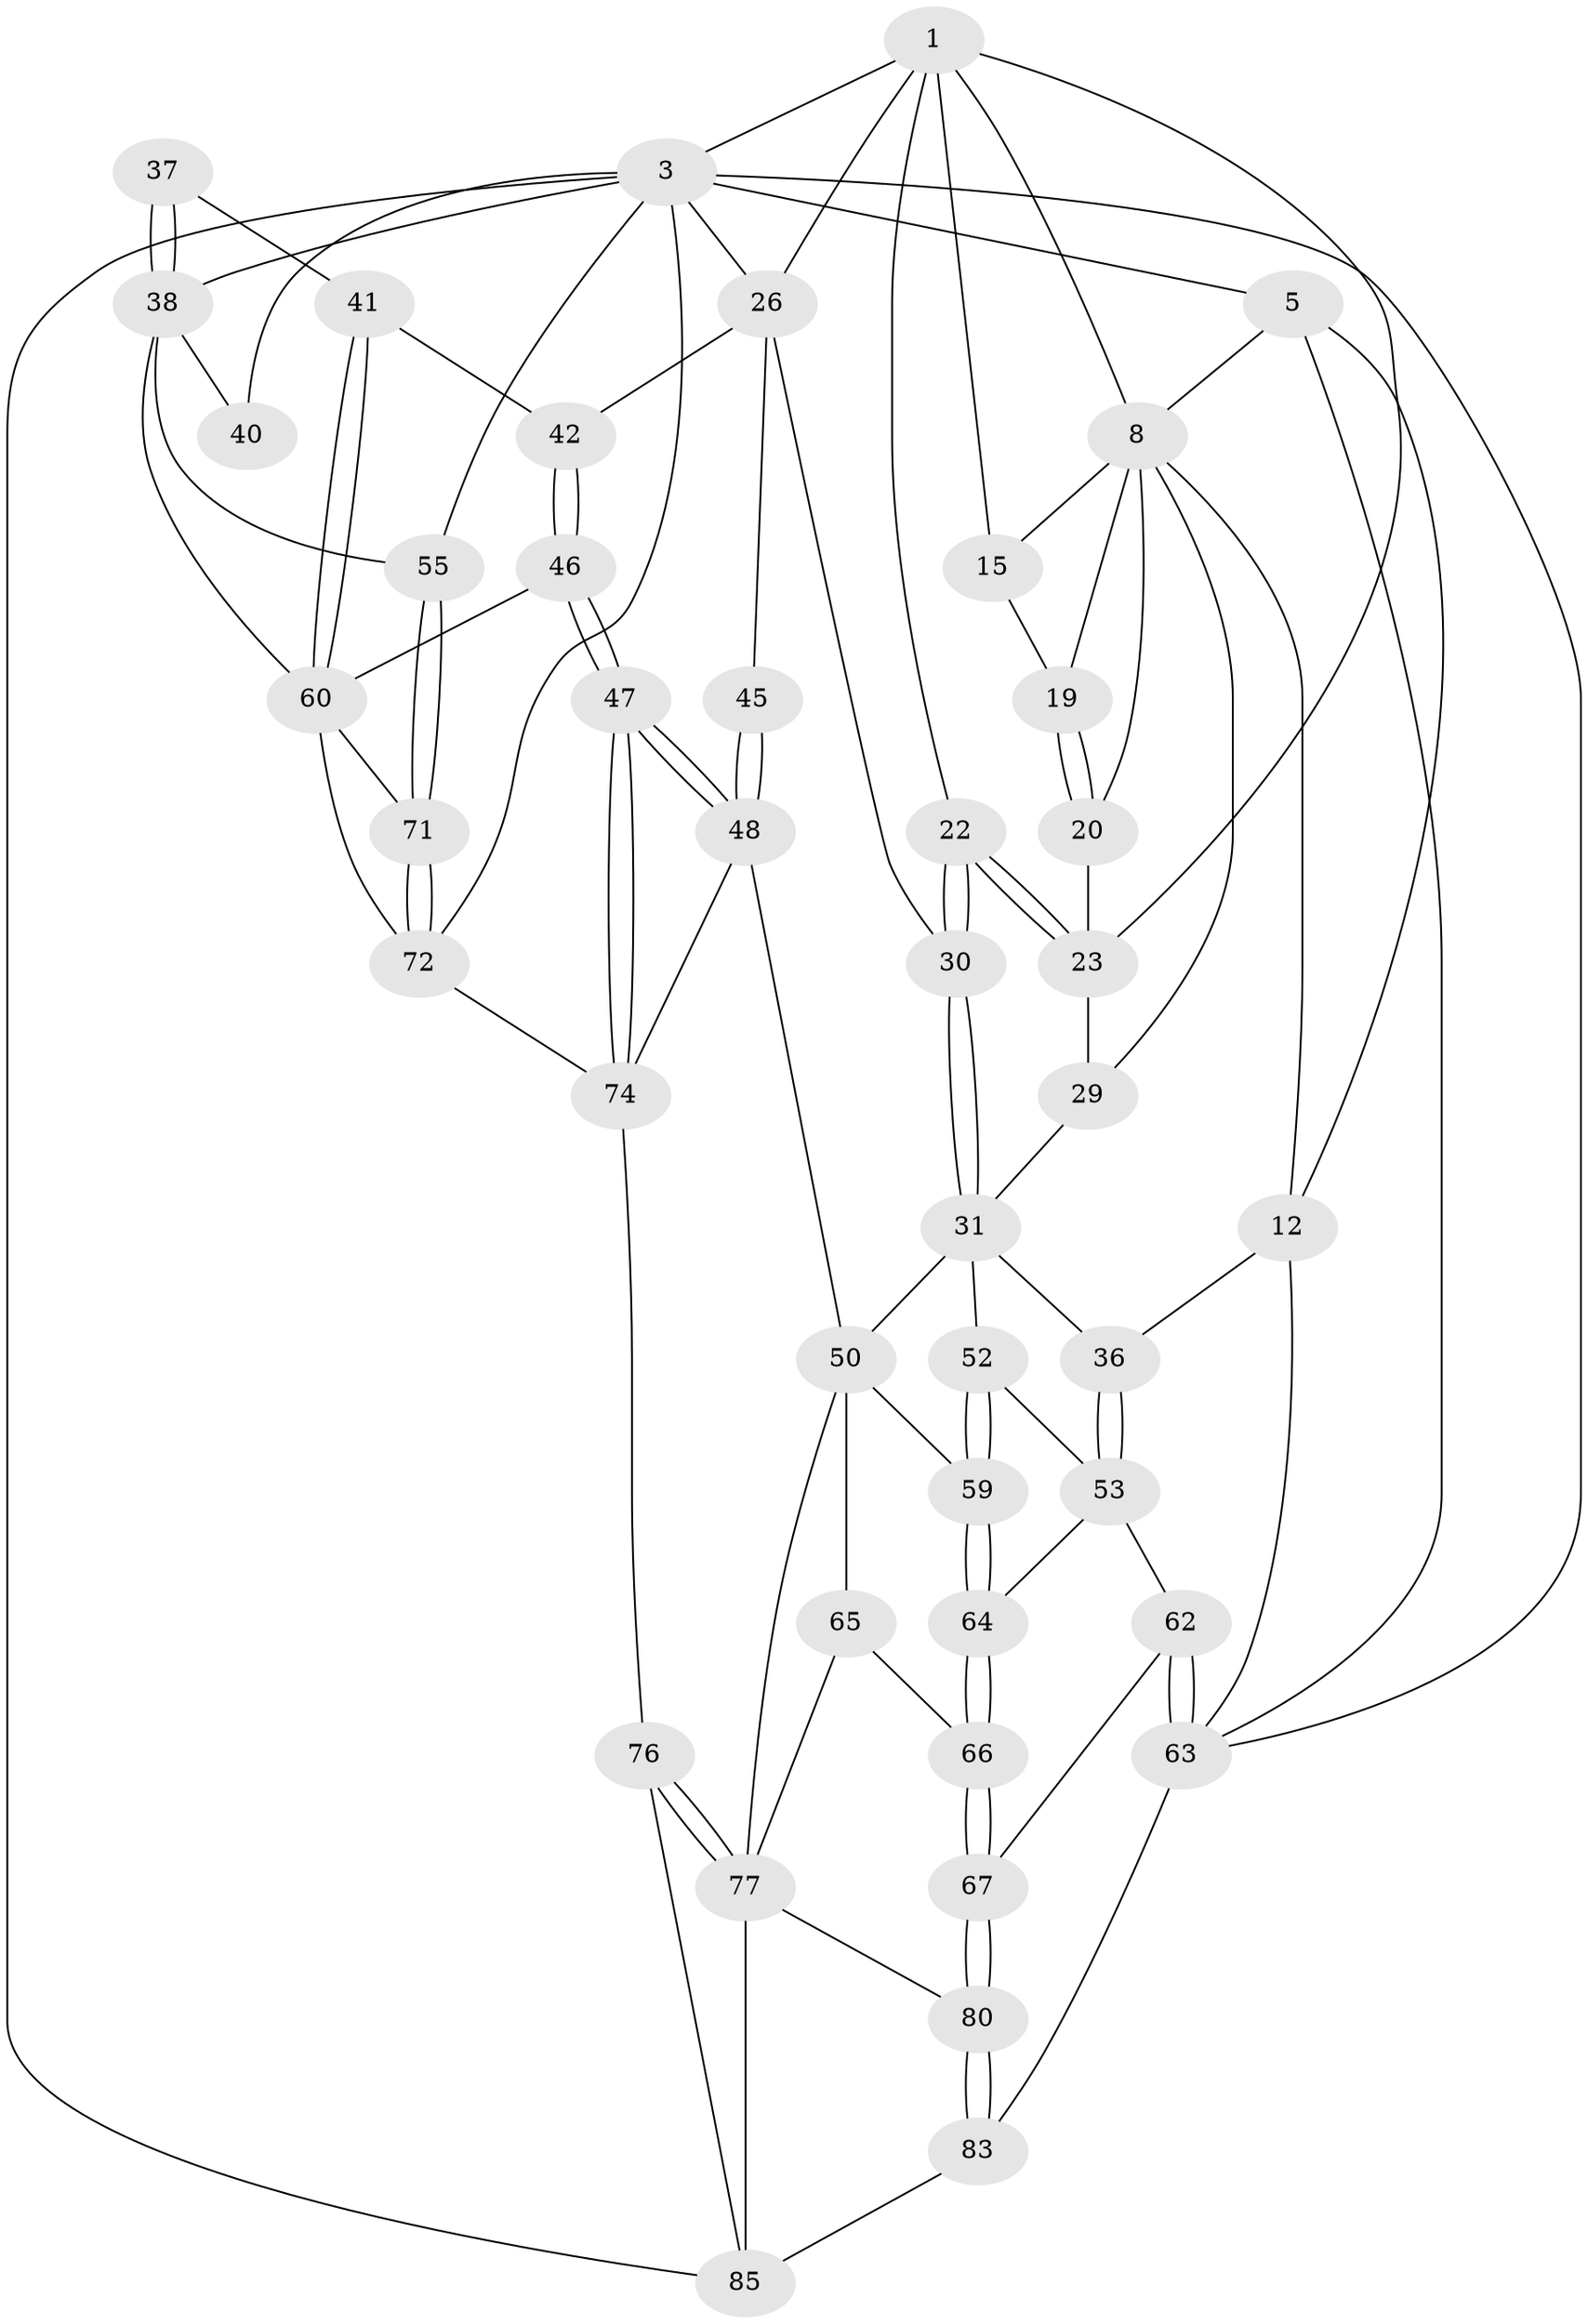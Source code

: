 // original degree distribution, {3: 0.03409090909090909, 4: 0.23863636363636365, 5: 0.48863636363636365, 6: 0.23863636363636365}
// Generated by graph-tools (version 1.1) at 2025/28/03/15/25 16:28:03]
// undirected, 44 vertices, 104 edges
graph export_dot {
graph [start="1"]
  node [color=gray90,style=filled];
  1 [pos="+0.47683556057594684+0",super="+2+7"];
  3 [pos="+0.735716145791109+0",super="+4+25"];
  5 [pos="+0+0",super="+6"];
  8 [pos="+0.17403484665673066+0",super="+9"];
  12 [pos="+0+0.34047103586414784",super="+13"];
  15 [pos="+0.3328077806321623+0.09157944414386736",super="+16"];
  19 [pos="+0.23404413770583266+0.15536224258562742"];
  20 [pos="+0.2283355177688476+0.1687858527617797"];
  22 [pos="+0.46383016669783117+0.24286912626983026"];
  23 [pos="+0.45441010652262753+0.23426671080976663",super="+28+24"];
  26 [pos="+0.7568641391845302+0.3295818779725591",super="+33"];
  29 [pos="+0.2708556319340228+0.26067311450714414"];
  30 [pos="+0.43431439788537574+0.3892657231367476"];
  31 [pos="+0.4310903429548917+0.3922527641121734",super="+51+32"];
  36 [pos="+0.04725295783997063+0.4021407170858358"];
  37 [pos="+0.8737433668345455+0.3343460769565337"];
  38 [pos="+1+0.486726017112604",super="+39+56"];
  40 [pos="+0.8434506551899049+0.2906135627218119"];
  41 [pos="+0.9749927808092637+0.5171541717558962"];
  42 [pos="+0.7827095358264924+0.5626103132975302",super="+43"];
  45 [pos="+0.5862323762102992+0.48627786704856624"];
  46 [pos="+0.7616391378390756+0.6054652884382224"];
  47 [pos="+0.7391934346685082+0.6235543238097655"];
  48 [pos="+0.6166940567478842+0.6177725242782754",super="+49"];
  50 [pos="+0.537010843443312+0.6438578214572086",super="+57"];
  52 [pos="+0.37391853750338594+0.5078970368030515"];
  53 [pos="+0.11323612711803635+0.48474093411563307",super="+61"];
  55 [pos="+1+1"];
  59 [pos="+0.3460354951828005+0.5747566355903262"];
  60 [pos="+1+0.5436782887865345",super="+69"];
  62 [pos="+0.1151153265023518+0.6959822965192374",super="+68"];
  63 [pos="+0+0.6667466851357015",super="+81"];
  64 [pos="+0.26518128545641007+0.6221755787450187"];
  65 [pos="+0.34072069542093225+0.7111356219079047"];
  66 [pos="+0.24990774848118544+0.7211902772646935"];
  67 [pos="+0.19675332119522837+0.777320282665602"];
  71 [pos="+1+0.8554149326147304"];
  72 [pos="+0.8758145860440012+0.795075991550955",super="+73"];
  74 [pos="+0.7433748065540978+0.8209578146374481",super="+75"];
  76 [pos="+0.5354086299737026+0.9081973412942992"];
  77 [pos="+0.43935833446058803+0.8217565995471293",super="+79+78"];
  80 [pos="+0.21772059842682484+0.8539250991172144"];
  83 [pos="+0+1"];
  85 [pos="+0.5720166400061958+1",super="+86+88"];
  1 -- 26;
  1 -- 3;
  1 -- 22;
  1 -- 8;
  1 -- 15;
  1 -- 23;
  3 -- 5;
  3 -- 85;
  3 -- 55;
  3 -- 40;
  3 -- 26;
  3 -- 63;
  3 -- 38;
  3 -- 72;
  5 -- 63;
  5 -- 12;
  5 -- 8;
  8 -- 19;
  8 -- 20;
  8 -- 12;
  8 -- 29;
  8 -- 15 [weight=2];
  12 -- 36;
  12 -- 63;
  15 -- 19;
  19 -- 20;
  19 -- 20;
  20 -- 23;
  22 -- 23;
  22 -- 23;
  22 -- 30;
  22 -- 30;
  23 -- 29;
  26 -- 42 [weight=2];
  26 -- 45 [weight=2];
  26 -- 30;
  29 -- 31;
  30 -- 31;
  30 -- 31;
  31 -- 50;
  31 -- 52;
  31 -- 36;
  36 -- 53;
  36 -- 53;
  37 -- 38;
  37 -- 38;
  37 -- 41;
  38 -- 40;
  38 -- 60;
  38 -- 55;
  41 -- 42;
  41 -- 60;
  41 -- 60;
  42 -- 46;
  42 -- 46;
  45 -- 48;
  45 -- 48;
  46 -- 47;
  46 -- 47;
  46 -- 60;
  47 -- 48;
  47 -- 48;
  47 -- 74;
  47 -- 74;
  48 -- 50;
  48 -- 74;
  50 -- 65;
  50 -- 59;
  50 -- 77;
  52 -- 53;
  52 -- 59;
  52 -- 59;
  53 -- 64;
  53 -- 62;
  55 -- 71;
  55 -- 71;
  59 -- 64;
  59 -- 64;
  60 -- 72;
  60 -- 71;
  62 -- 63 [weight=2];
  62 -- 63;
  62 -- 67;
  63 -- 83;
  64 -- 66;
  64 -- 66;
  65 -- 66;
  65 -- 77;
  66 -- 67;
  66 -- 67;
  67 -- 80;
  67 -- 80;
  71 -- 72;
  71 -- 72;
  72 -- 74;
  74 -- 76;
  76 -- 77;
  76 -- 77;
  76 -- 85;
  77 -- 80;
  77 -- 85 [weight=2];
  80 -- 83;
  80 -- 83;
  83 -- 85;
}
